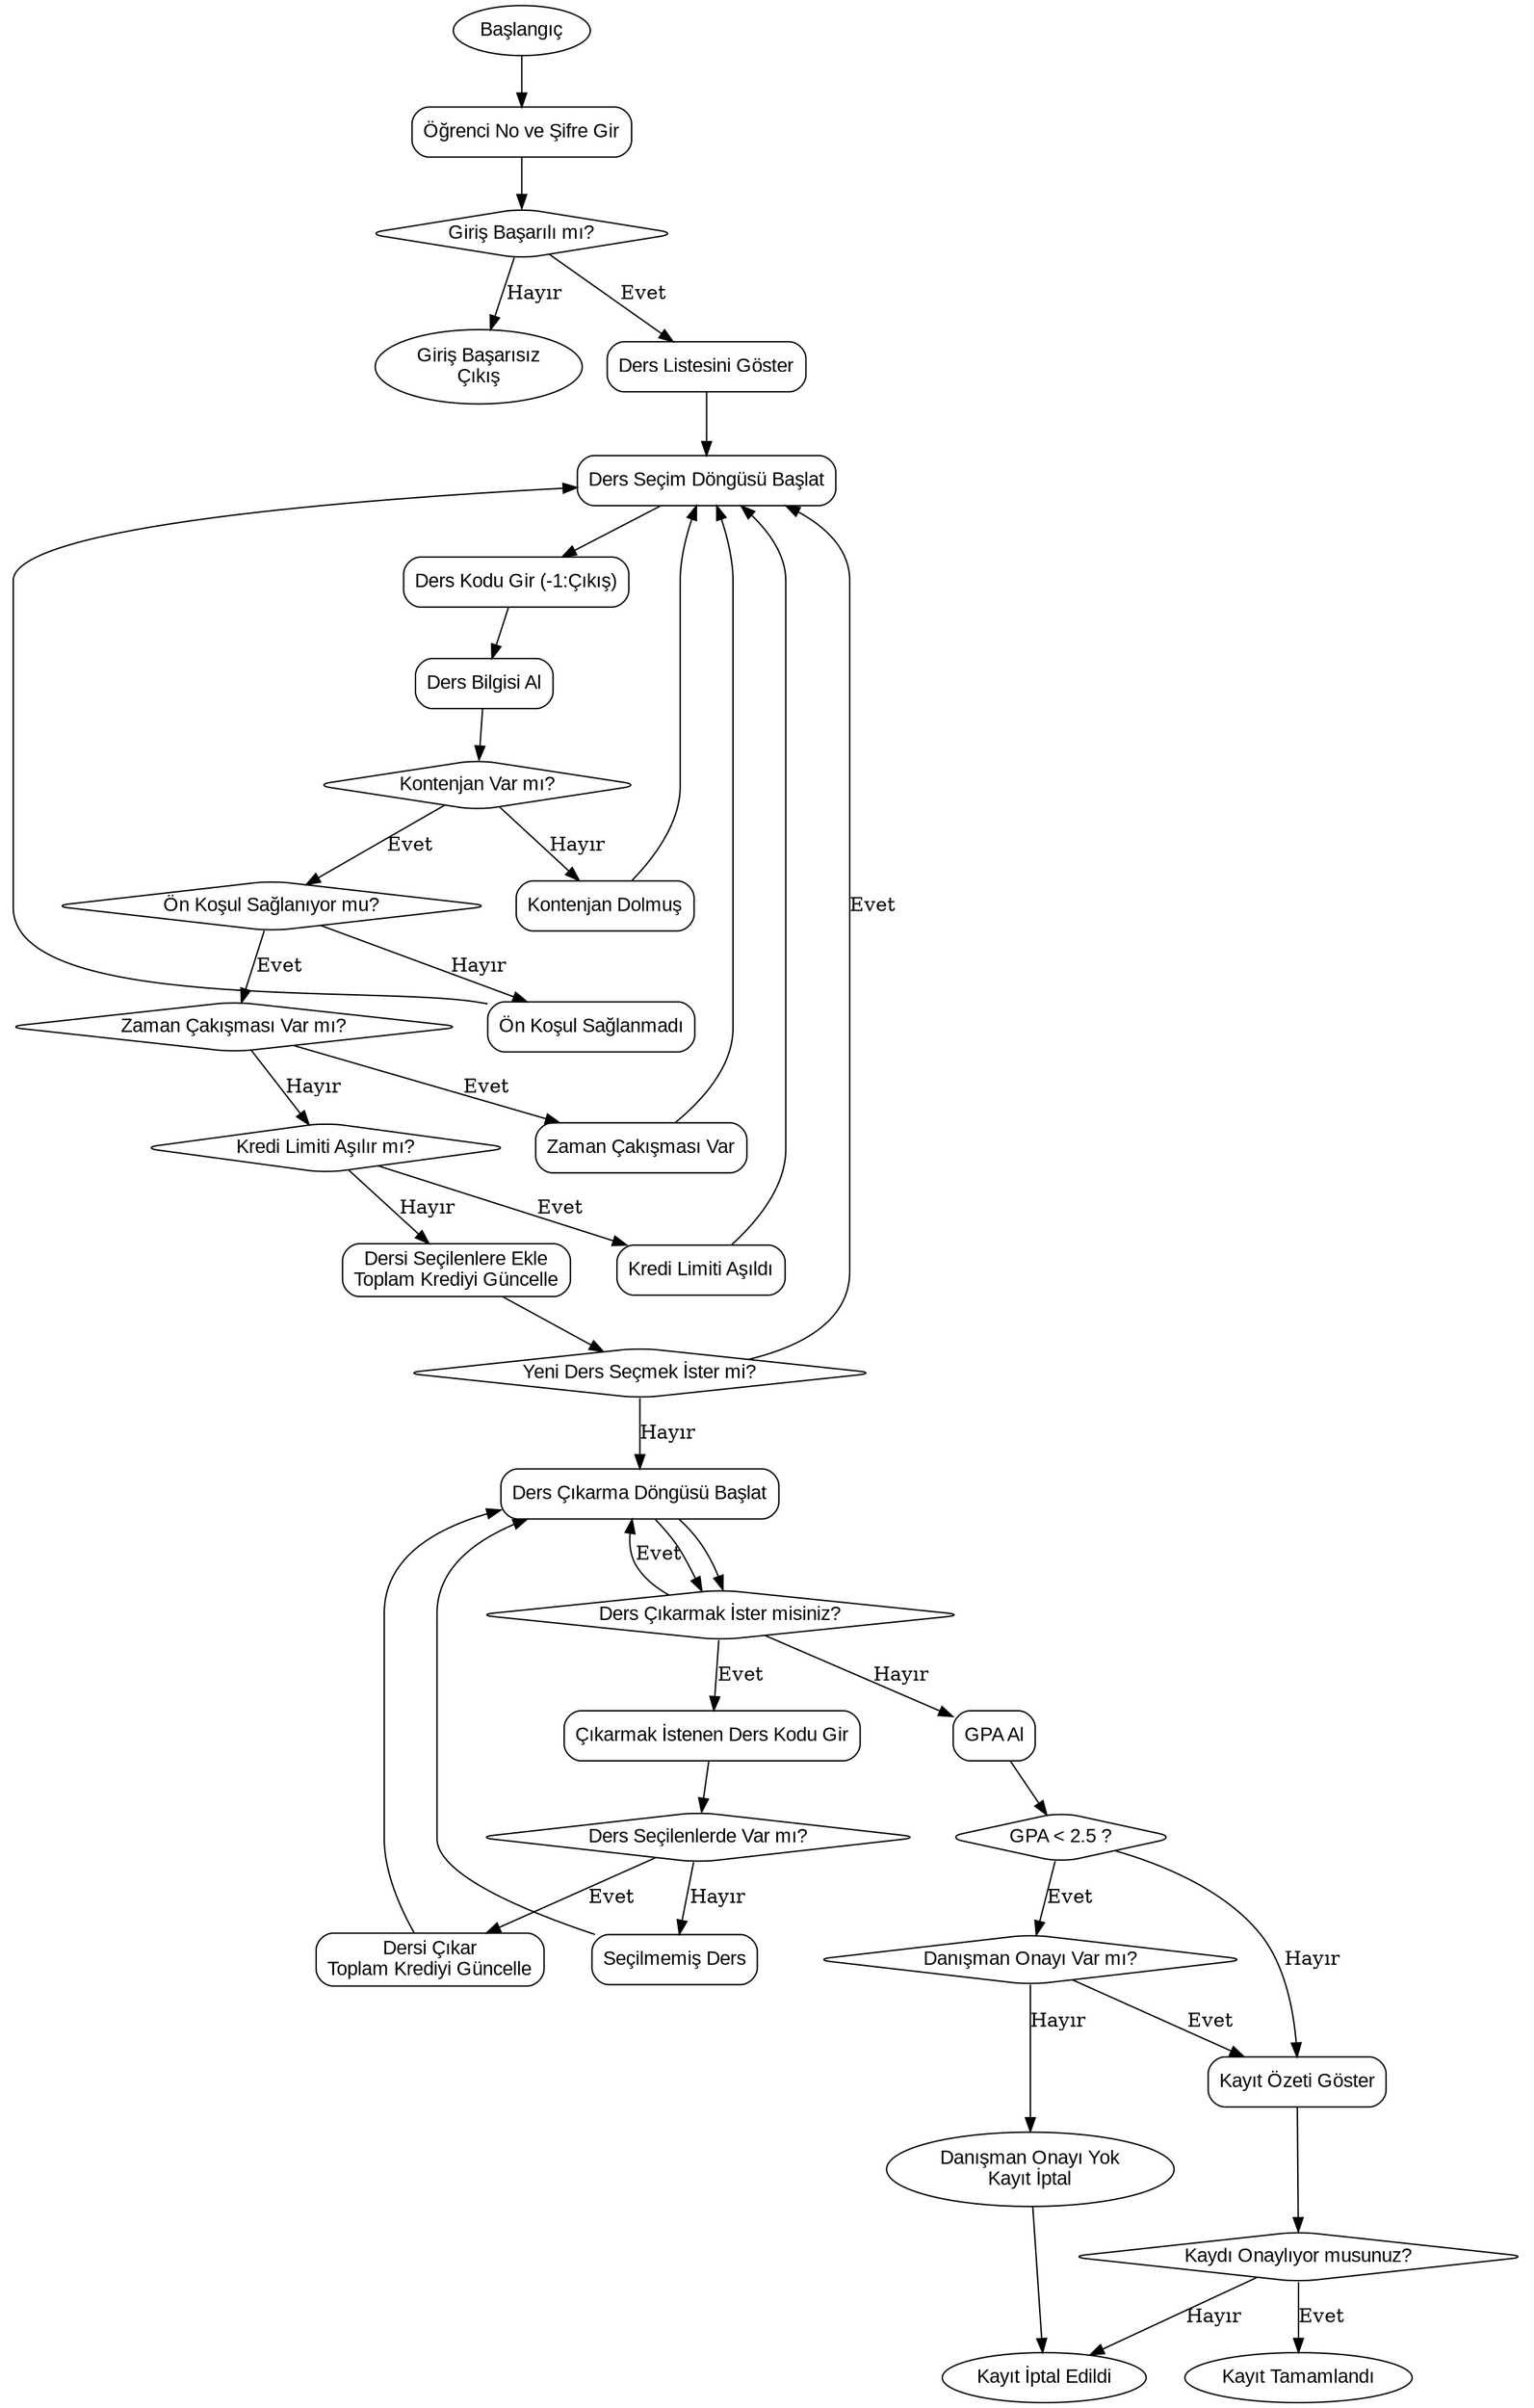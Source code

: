 digraph DersKayitSistemi {
    rankdir=TB;
    node [shape=box, style=rounded, fontname="Arial"];

    start [label="Başlangıç", shape=oval];
    ogrenci_no_giris [label="Öğrenci No ve Şifre Gir"];
    giris_kontrol [label="Giriş Başarılı mı?", shape=diamond];
    cikis_giris_fail [label="Giriş Başarısız\nÇıkış", shape=oval];

    ders_listesi [label="Ders Listesini Göster"];

    ders_secim_loop [label="Ders Seçim Döngüsü Başlat"];

    ders_kodu_gir [label="Ders Kodu Gir (-1:Çıkış)"];

    ders_kodu_sorgu [label="Ders Bilgisi Al"];

    kontenjan_kontrol [label="Kontenjan Var mı?", shape=diamond];
    kontenjan_yok [label="Kontenjan Dolmuş", shape=box];

    onkosul_kontrol [label="Ön Koşul Sağlanıyor mu?", shape=diamond];
    onkosul_yok [label="Ön Koşul Sağlanmadı", shape=box];

    zaman_cakis_kontrol [label="Zaman Çakışması Var mı?", shape=diamond];
    zaman_cakis_var [label="Zaman Çakışması Var", shape=box];

    kredi_limit_kontrol [label="Kredi Limiti Aşılır mı?", shape=diamond];
    kredi_limit_asildi [label="Kredi Limiti Aşıldı", shape=box];

    ders_ekle [label="Dersi Seçilenlere Ekle\nToplam Krediyi Güncelle"];

    ders_secim_loop_end [label="Yeni Ders Seçmek İster mi?", shape=diamond];

    ders_cikarma_loop [label="Ders Çıkarma Döngüsü Başlat"];
    cikarma_soru [label="Ders Çıkarmak İster misiniz?", shape=diamond];

    ders_kodu_cikar [label="Çıkarmak İstenen Ders Kodu Gir"];

    ders_var_mi [label="Ders Seçilenlerde Var mı?", shape=diamond];
    ders_cikar [label="Dersi Çıkar\nToplam Krediyi Güncelle"];
    ders_yok [label="Seçilmemiş Ders", shape=box];

    gpa_al [label="GPA Al"];
    gpa_kontrol [label="GPA < 2.5 ?", shape=diamond];
    danisman_onay_kontrol [label="Danışman Onayı Var mı?", shape=diamond];
    danisman_onay_yok [label="Danışman Onayı Yok\nKayıt İptal", shape=oval];

    kayit_ozeti [label="Kayıt Özeti Göster"];
    kayit_onay [label="Kaydı Onaylıyor musunuz?", shape=diamond];

    kayit_tamam [label="Kayıt Tamamlandı", shape=oval];
    kayit_iptal [label="Kayıt İptal Edildi", shape=oval];

    // Akış

    start -> ogrenci_no_giris;
    ogrenci_no_giris -> giris_kontrol;
    giris_kontrol -> ders_listesi [label="Evet"];
    giris_kontrol -> cikis_giris_fail [label="Hayır"];

    ders_listesi -> ders_secim_loop;
    ders_secim_loop -> ders_kodu_gir;
    ders_kodu_gir -> ders_kodu_sorgu;

    ders_kodu_sorgu -> kontenjan_kontrol;
    kontenjan_kontrol -> kontenjan_yok [label="Hayır"];
    kontenjan_kontrol -> onkosul_kontrol [label="Evet"];

    kontenjan_yok -> ders_secim_loop;

    onkosul_kontrol -> onkosul_yok [label="Hayır"];
    onkosul_kontrol -> zaman_cakis_kontrol [label="Evet"];

    onkosul_yok -> ders_secim_loop;

    zaman_cakis_kontrol -> zaman_cakis_var [label="Evet"];
    zaman_cakis_kontrol -> kredi_limit_kontrol [label="Hayır"];

    zaman_cakis_var -> ders_secim_loop;

    kredi_limit_kontrol -> kredi_limit_asildi [label="Evet"];
    kredi_limit_kontrol -> ders_ekle [label="Hayır"];

    kredi_limit_asildi -> ders_secim_loop;

    ders_ekle -> ders_secim_loop_end;

    ders_secim_loop_end -> ders_secim_loop [label="Evet"];
    ders_secim_loop_end -> ders_cikarma_loop [label="Hayır"];

    // Ders çıkarma döngüsü

    ders_cikarma_loop -> cikarma_soru;
    cikarma_soru -> ders_cikarma_loop [label="Evet"];
    cikarma_soru -> gpa_al [label="Hayır"];

    ders_cikarma_loop -> cikarma_soru;

    cikarma_soru -> ders_kodu_cikar [label="Evet"];
    ders_kodu_cikar -> ders_var_mi;

    ders_var_mi -> ders_cikar [label="Evet"];
    ders_var_mi -> ders_yok [label="Hayır"];

    ders_cikar -> ders_cikarma_loop;
    ders_yok -> ders_cikarma_loop;

    // GPA ve onay kontrolü

    gpa_al -> gpa_kontrol;
    gpa_kontrol -> danisman_onay_kontrol [label="Evet"];
    gpa_kontrol -> kayit_ozeti [label="Hayır"];

    danisman_onay_kontrol -> danisman_onay_yok [label="Hayır"];
    danisman_onay_kontrol -> kayit_ozeti [label="Evet"];

    danisman_onay_yok -> kayit_iptal;

    kayit_ozeti -> kayit_onay;

    kayit_onay -> kayit_tamam [label="Evet"];
    kayit_onay -> kayit_iptal [label="Hayır"];
}
